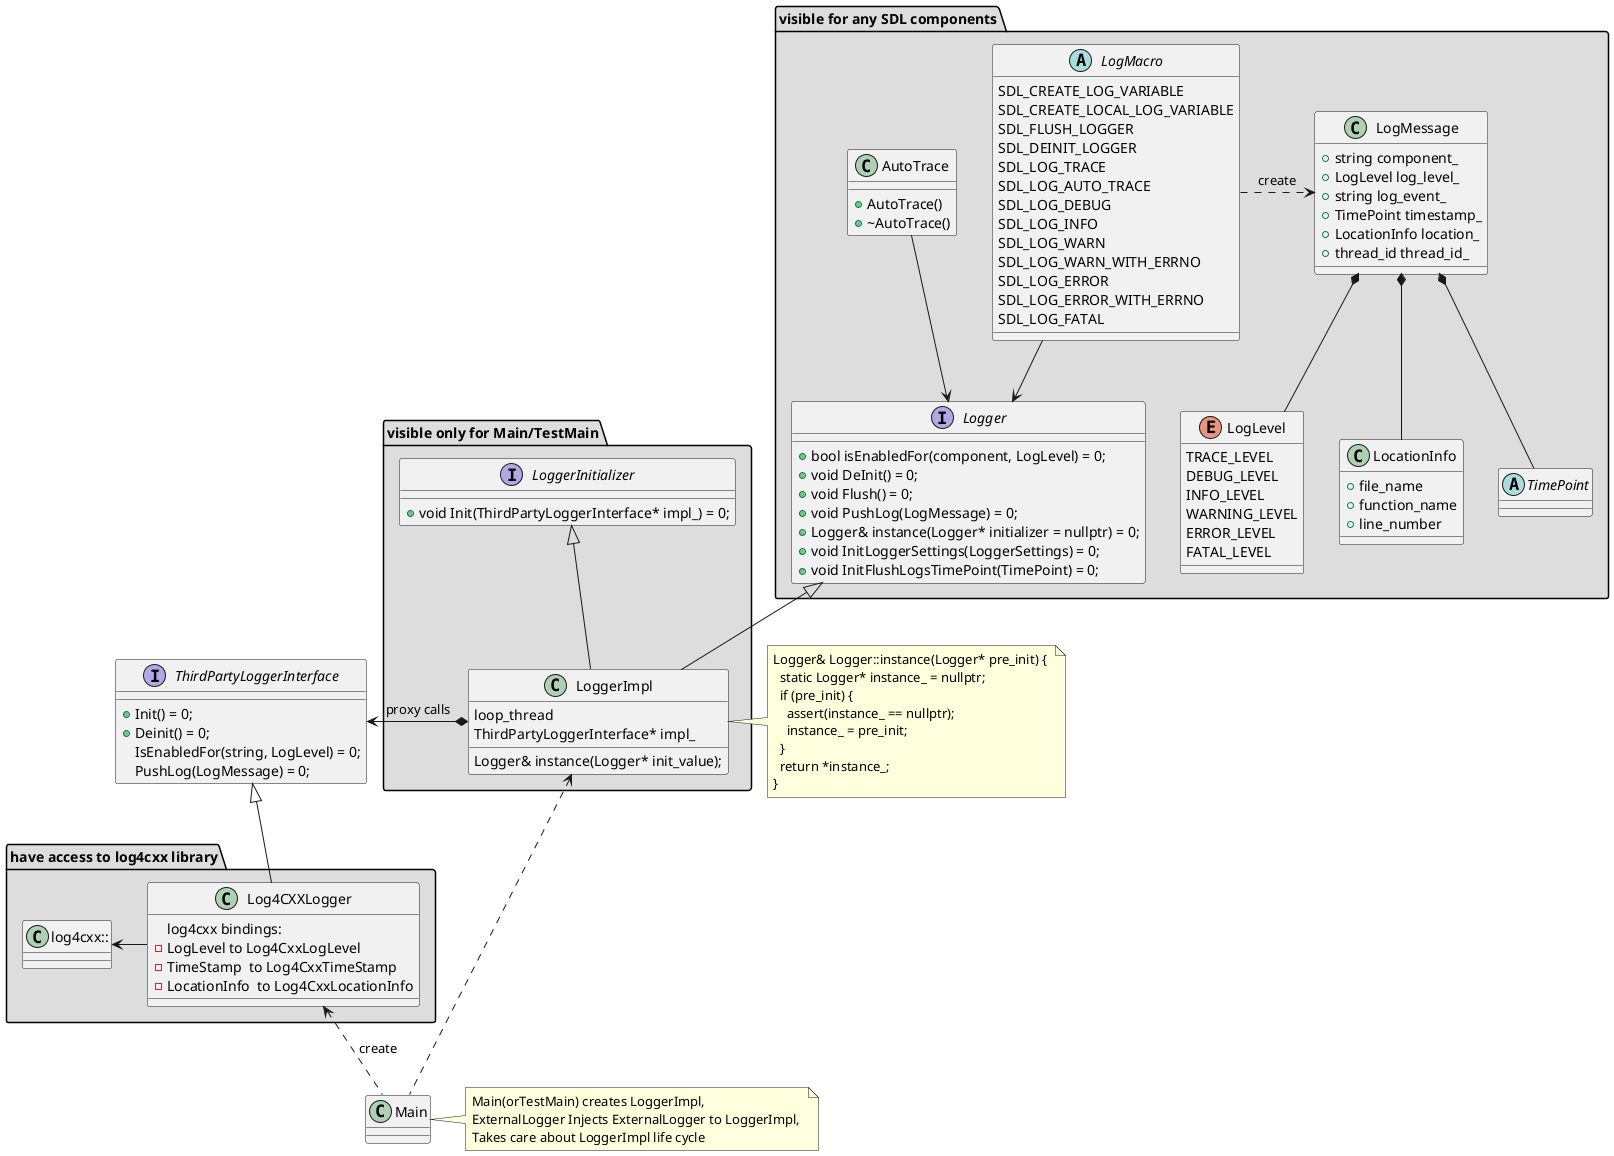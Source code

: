 @startuml


package "visible for any SDL components" #DDDDDD {

interface Logger {
  + bool isEnabledFor(component, LogLevel) = 0;
  + void DeInit() = 0;
  + void Flush() = 0;
  + void PushLog(LogMessage) = 0;
  + Logger& instance(Logger* initializer = nullptr) = 0;
  + void InitLoggerSettings(LoggerSettings) = 0;
  + void InitFlushLogsTimePoint(TimePoint) = 0;
}

class AutoTrace {
  + AutoTrace()
  + ~AutoTrace()
}

class LocationInfo {
  + file_name
  + function_name
  + line_number
}

abstract TimePoint{}

class LogMessage {
  + string component_
  + LogLevel log_level_
  + string log_event_
  + TimePoint timestamp_
  + LocationInfo location_
  + thread_id thread_id_
}


enum  LogLevel { 
  TRACE_LEVEL
  DEBUG_LEVEL
  INFO_LEVEL
  WARNING_LEVEL
  ERROR_LEVEL
  FATAL_LEVEL
}

abstract LogMacro {
  SDL_CREATE_LOG_VARIABLE
  SDL_CREATE_LOCAL_LOG_VARIABLE
  SDL_FLUSH_LOGGER
  SDL_DEINIT_LOGGER
  SDL_LOG_TRACE
  SDL_LOG_AUTO_TRACE
  SDL_LOG_DEBUG
  SDL_LOG_INFO
  SDL_LOG_WARN
  SDL_LOG_WARN_WITH_ERRNO
  SDL_LOG_ERROR
  SDL_LOG_ERROR_WITH_ERRNO
  SDL_LOG_FATAL
}

AutoTrace -down-> Logger
LogMacro  -down-> Logger
LogMacro .right.> LogMessage : create
LogMessage *-- LocationInfo
LogMessage *-- TimePoint
LogMessage *-- LogLevel
}


interface ThirdPartyLoggerInterface {
  + Init() = 0;
  + Deinit() = 0;
  IsEnabledFor(string, LogLevel) = 0;
  PushLog(LogMessage) = 0;
}


package "have access to log4cxx library" #DDDDDD {

class Log4CXXLogger  {
  log4cxx bindings:
  - LogLevel to Log4CxxLogLevel 
  - TimeStamp  to Log4CxxTimeStamp
  - LocationInfo  to Log4CxxLocationInfo
}

Log4CXXLogger -up-|> ThirdPartyLoggerInterface
class "log4cxx::" as log4cxx
log4cxx <-right- Log4CXXLogger

}


package "visible only for Main/TestMain" #DDDDDD {

interface LoggerInitializer  {
  + void Init(ThirdPartyLoggerInterface* impl_) = 0;
}


class LoggerImpl  {
  loop_thread
  ThirdPartyLoggerInterface* impl_
  Logger& instance(Logger* init_value);
}

}
 
note "\
Logger& Logger::instance(Logger* pre_init) { \n\
  static Logger* instance_ = nullptr; \n\
  if (pre_init) { \n\
    assert(instance_ == nullptr);\n\
    instance_ = pre_init;\n\
  }\n\
  return *instance_;\n\
}" as N1
LoggerImpl .right. N1 

LoggerImpl -up-|> Logger
LoggerImpl -up-|> LoggerInitializer


LoggerImpl *-left-> ThirdPartyLoggerInterface : proxy calls



class Main

Main .up.> LoggerImpl  
Main  .up.> Log4CXXLogger : create
note "Main(orTestMain) creates LoggerImpl,  \n\
ExternalLogger Injects ExternalLogger to LoggerImpl, \n\
Takes care about LoggerImpl life cycle" as N2

N2 .left. Main
@enduml
